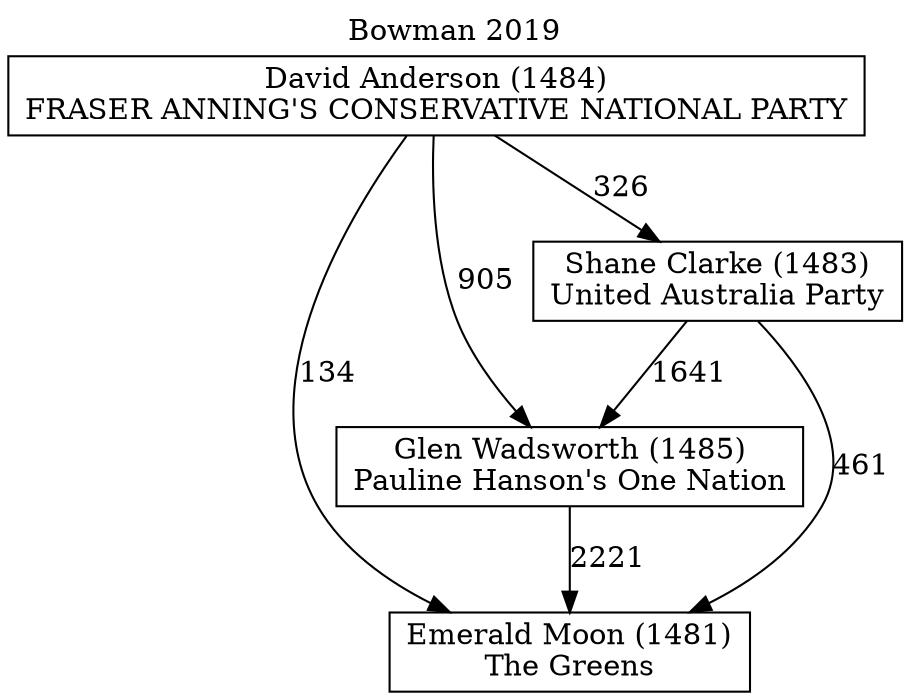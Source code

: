 // House preference flow
digraph "Emerald Moon (1481)_Bowman_2019" {
	graph [label="Bowman 2019" labelloc=t mclimit=10]
	node [shape=box]
	"David Anderson (1484)" [label="David Anderson (1484)
FRASER ANNING'S CONSERVATIVE NATIONAL PARTY"]
	"Emerald Moon (1481)" [label="Emerald Moon (1481)
The Greens"]
	"Glen Wadsworth (1485)" [label="Glen Wadsworth (1485)
Pauline Hanson's One Nation"]
	"Shane Clarke (1483)" [label="Shane Clarke (1483)
United Australia Party"]
	"David Anderson (1484)" -> "Emerald Moon (1481)" [label=134]
	"David Anderson (1484)" -> "Glen Wadsworth (1485)" [label=905]
	"David Anderson (1484)" -> "Shane Clarke (1483)" [label=326]
	"Glen Wadsworth (1485)" -> "Emerald Moon (1481)" [label=2221]
	"Shane Clarke (1483)" -> "Emerald Moon (1481)" [label=461]
	"Shane Clarke (1483)" -> "Glen Wadsworth (1485)" [label=1641]
}
